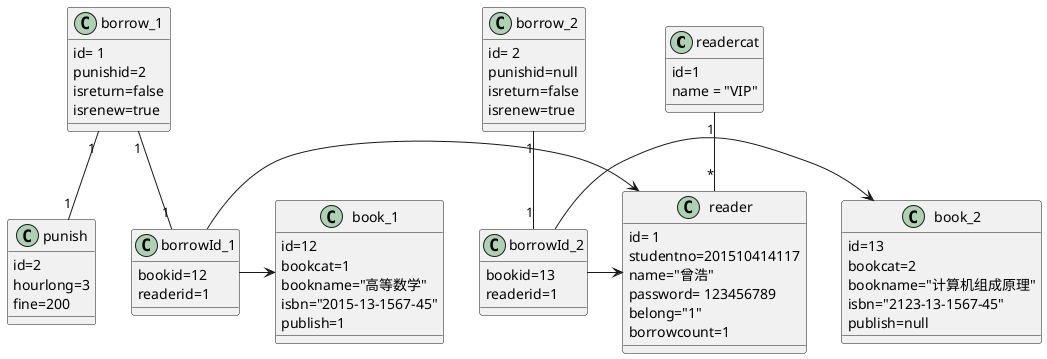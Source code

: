 @startuml

readercat "1" -- "*" reader
borrow_1 "1" -- "1" borrowId_1
borrow_1 "1" -- "1" punish
borrowId_1 -> reader
borrowId_1 -> book_1
borrow_2 "1" -- "1" borrowId_2
borrowId_2 -> reader
borrowId_2 -> book_2
object readercat {
id=1
  name = "VIP"
}
object reader{
    id= 1
    studentno=201510414117
    name="曾浩"
    password= 123456789
    belong="1"
    borrowcount=1
}
object borrow_1{
  id= 1
  punishid=2
  isreturn=false
  isrenew=true
}
object borrowId_1{
  bookid=12
  readerid=1
}
object borrow_2{
  id= 2
  punishid=null
  isreturn=false
  isrenew=true
}
object borrowId_2{
  bookid=13
  readerid=1
}
object book_1{
  	id=12
  	bookcat=1
  	bookname="高等数学"
  	isbn="2015-13-1567-45"
  	publish=1
}
object book_2{
  	id=13
  	bookcat=2
  	bookname="计算机组成原理"
  	isbn="2123-13-1567-45"
  	publish=null
}
object punish{
 id=2
 hourlong=3
 fine=200
}
@enduml